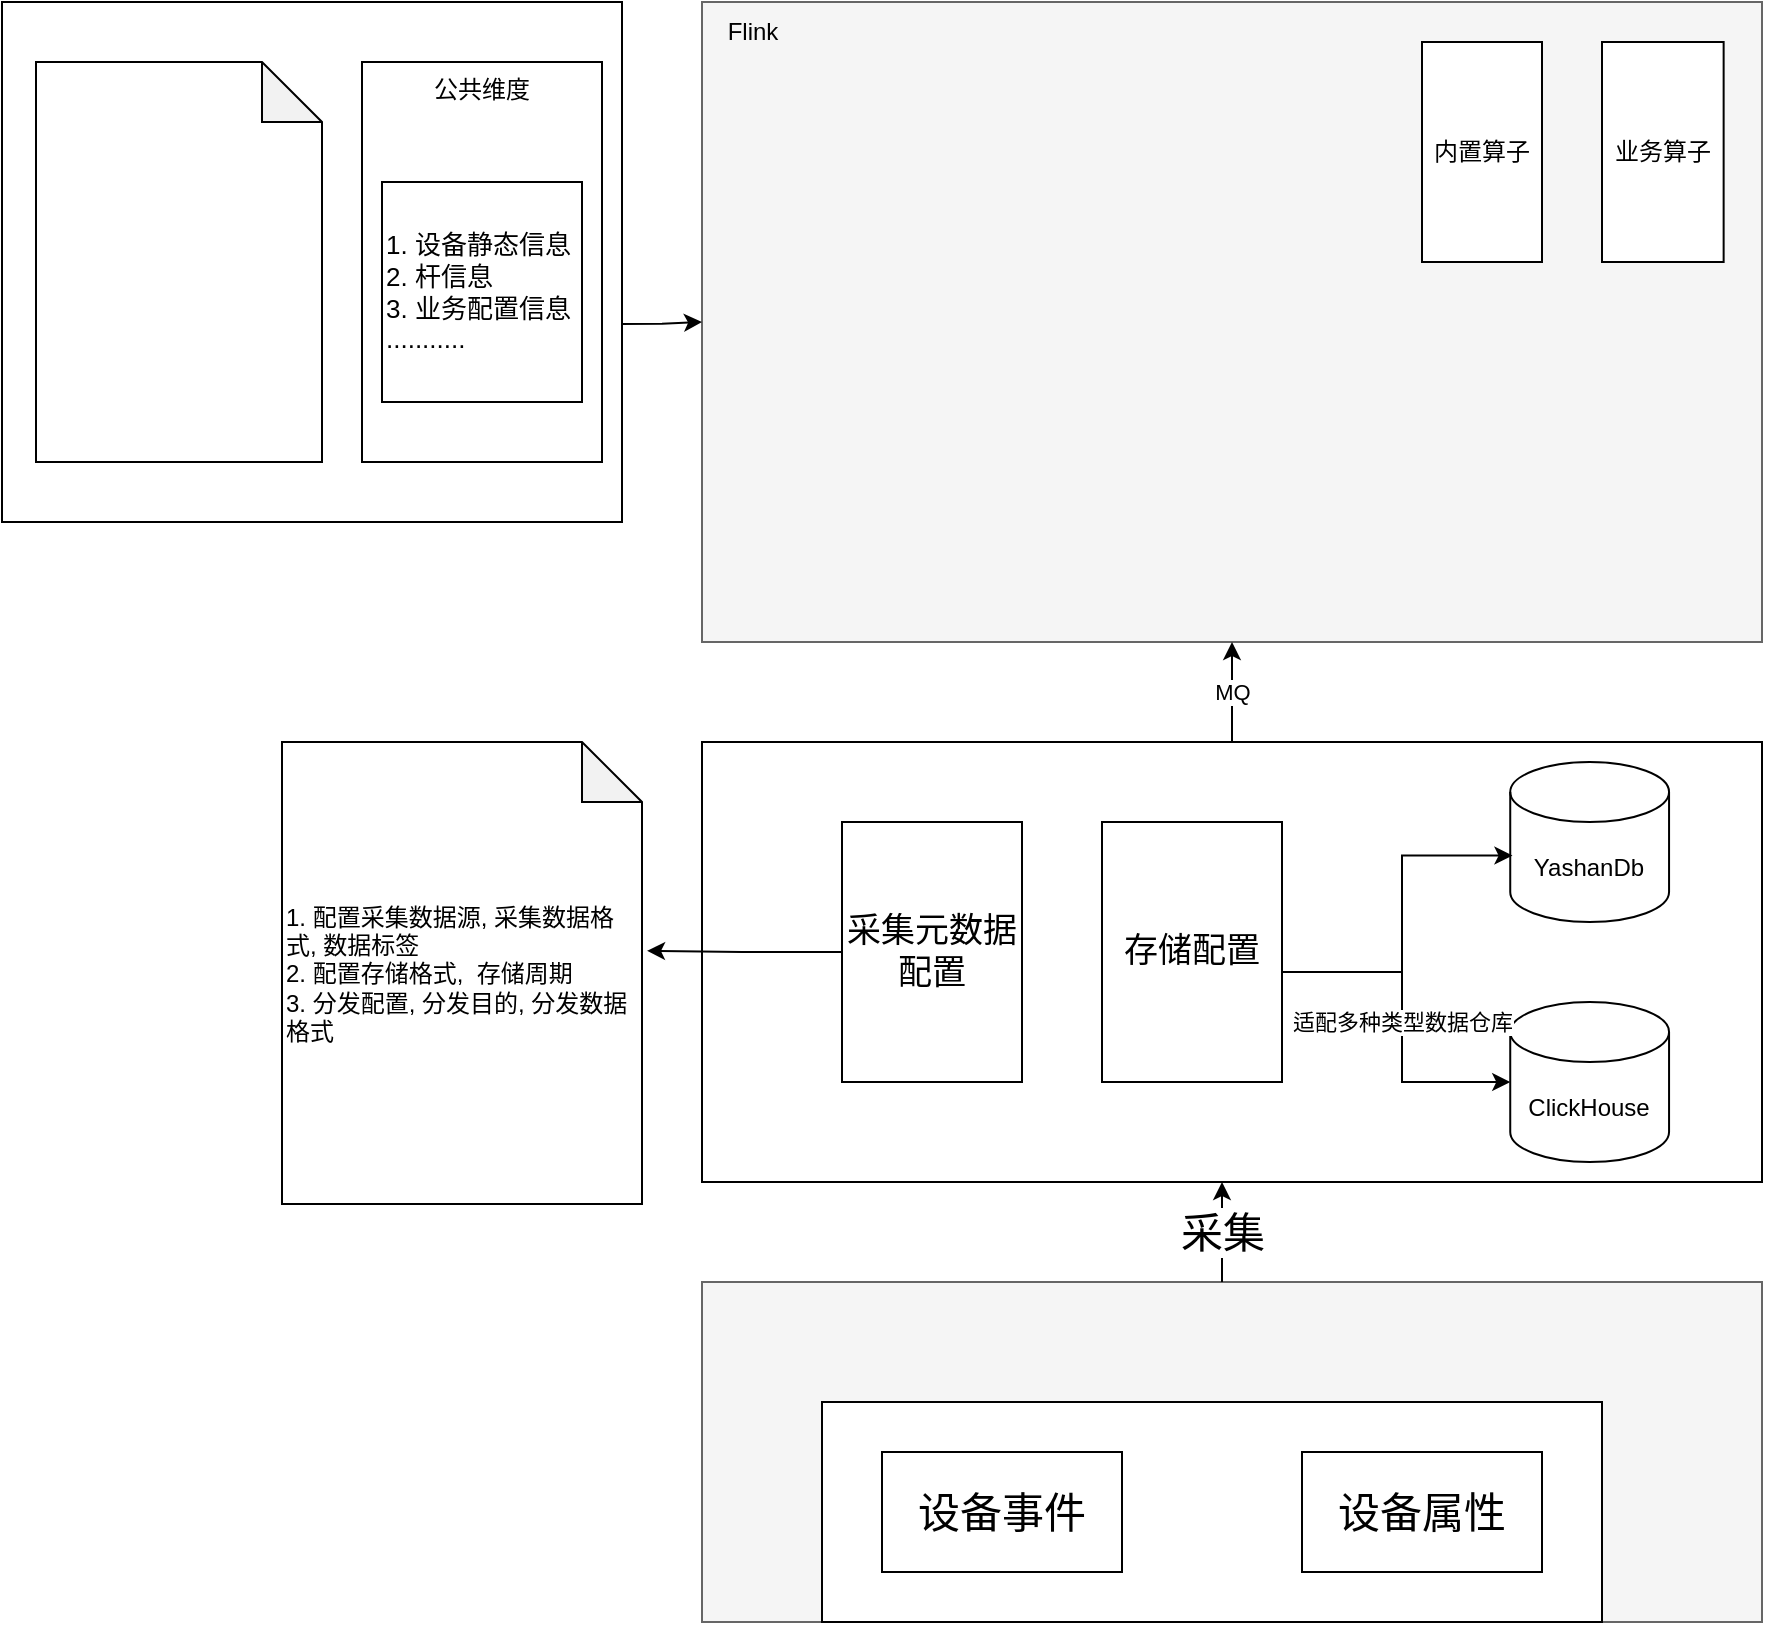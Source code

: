 <mxfile version="21.6.5" type="github">
  <diagram name="第 1 页" id="ryRMONgh2g4YDS1a8t3J">
    <mxGraphModel dx="2555" dy="-206" grid="1" gridSize="10" guides="1" tooltips="1" connect="1" arrows="1" fold="1" page="1" pageScale="1" pageWidth="827" pageHeight="1169" math="0" shadow="0">
      <root>
        <mxCell id="0" />
        <mxCell id="1" parent="0" />
        <mxCell id="hSYeHgHkIvERPk_130jk-10" value="" style="rounded=0;whiteSpace=wrap;html=1;fillColor=#f5f5f5;gradientColor=none;strokeColor=#666666;fontSize=21;movable=1;resizable=1;rotatable=1;deletable=1;editable=1;locked=0;connectable=1;" vertex="1" parent="1">
          <mxGeometry x="-80" y="1260" width="530" height="320" as="geometry" />
        </mxCell>
        <mxCell id="hSYeHgHkIvERPk_130jk-9" value="" style="rounded=0;whiteSpace=wrap;html=1;fillColor=#f5f5f5;gradientColor=none;strokeColor=#666666;fontSize=21;movable=1;resizable=1;rotatable=1;deletable=1;editable=1;locked=0;connectable=1;" vertex="1" parent="1">
          <mxGeometry x="-80" y="1900" width="530" height="170" as="geometry" />
        </mxCell>
        <mxCell id="hSYeHgHkIvERPk_130jk-6" value="采集" style="edgeStyle=orthogonalEdgeStyle;rounded=0;orthogonalLoop=1;jettySize=auto;html=1;entryX=0.5;entryY=1;entryDx=0;entryDy=0;fontSize=21;" edge="1" parent="1">
          <mxGeometry relative="1" as="geometry">
            <mxPoint x="180" y="1900" as="sourcePoint" />
            <mxPoint x="180" y="1850" as="targetPoint" />
          </mxGeometry>
        </mxCell>
        <mxCell id="hSYeHgHkIvERPk_130jk-2" value="" style="rounded=0;whiteSpace=wrap;html=1;" vertex="1" parent="1">
          <mxGeometry x="-20" y="1960" width="390" height="110" as="geometry" />
        </mxCell>
        <mxCell id="hSYeHgHkIvERPk_130jk-3" value="设备事件" style="rounded=0;whiteSpace=wrap;html=1;fontSize=21;" vertex="1" parent="1">
          <mxGeometry x="10" y="1985" width="120" height="60" as="geometry" />
        </mxCell>
        <mxCell id="hSYeHgHkIvERPk_130jk-4" value="设备属性" style="rounded=0;whiteSpace=wrap;html=1;fontSize=21;" vertex="1" parent="1">
          <mxGeometry x="220" y="1985" width="120" height="60" as="geometry" />
        </mxCell>
        <mxCell id="hSYeHgHkIvERPk_130jk-11" value="Flink" style="text;html=1;align=center;verticalAlign=middle;resizable=0;points=[];autosize=1;strokeColor=none;fillColor=none;" vertex="1" parent="1">
          <mxGeometry x="-80" y="1260" width="50" height="30" as="geometry" />
        </mxCell>
        <mxCell id="hSYeHgHkIvERPk_130jk-12" value="内置算子" style="rounded=0;whiteSpace=wrap;html=1;" vertex="1" parent="1">
          <mxGeometry x="280" y="1280" width="60" height="110" as="geometry" />
        </mxCell>
        <mxCell id="hSYeHgHkIvERPk_130jk-13" value="业务算子" style="rounded=0;whiteSpace=wrap;html=1;" vertex="1" parent="1">
          <mxGeometry x="370" y="1280" width="60.82" height="110" as="geometry" />
        </mxCell>
        <mxCell id="hSYeHgHkIvERPk_130jk-17" style="edgeStyle=orthogonalEdgeStyle;rounded=0;orthogonalLoop=1;jettySize=auto;html=1;entryX=0;entryY=0.5;entryDx=0;entryDy=0;exitX=0.997;exitY=0.619;exitDx=0;exitDy=0;exitPerimeter=0;" edge="1" parent="1" source="hSYeHgHkIvERPk_130jk-16" target="hSYeHgHkIvERPk_130jk-10">
          <mxGeometry relative="1" as="geometry" />
        </mxCell>
        <mxCell id="hSYeHgHkIvERPk_130jk-16" value="" style="rounded=0;whiteSpace=wrap;html=1;align=left;fontSize=14;" vertex="1" parent="1">
          <mxGeometry x="-430" y="1260" width="310" height="260" as="geometry" />
        </mxCell>
        <mxCell id="hSYeHgHkIvERPk_130jk-33" value="MQ" style="edgeStyle=orthogonalEdgeStyle;rounded=0;orthogonalLoop=1;jettySize=auto;html=1;entryX=0.5;entryY=1;entryDx=0;entryDy=0;" edge="1" parent="1" source="hSYeHgHkIvERPk_130jk-26" target="hSYeHgHkIvERPk_130jk-10">
          <mxGeometry relative="1" as="geometry" />
        </mxCell>
        <mxCell id="hSYeHgHkIvERPk_130jk-26" value="" style="rounded=0;whiteSpace=wrap;html=1;container=0;" vertex="1" parent="1">
          <mxGeometry x="-80" y="1630" width="530" height="220" as="geometry" />
        </mxCell>
        <mxCell id="hSYeHgHkIvERPk_130jk-18" value="存储配置" style="whiteSpace=wrap;html=1;fontSize=17;rounded=0;" vertex="1" parent="1">
          <mxGeometry x="120" y="1670" width="90" height="130" as="geometry" />
        </mxCell>
        <mxCell id="hSYeHgHkIvERPk_130jk-24" value="YashanDb" style="shape=cylinder3;whiteSpace=wrap;html=1;boundedLbl=1;backgroundOutline=1;size=15;" vertex="1" parent="1">
          <mxGeometry x="324.118" y="1640" width="79.412" height="80" as="geometry" />
        </mxCell>
        <mxCell id="hSYeHgHkIvERPk_130jk-21" style="edgeStyle=orthogonalEdgeStyle;rounded=0;orthogonalLoop=1;jettySize=auto;html=1;entryX=0.014;entryY=0.585;entryDx=0;entryDy=0;entryPerimeter=0;" edge="1" parent="1" source="hSYeHgHkIvERPk_130jk-18" target="hSYeHgHkIvERPk_130jk-24">
          <mxGeometry relative="1" as="geometry">
            <mxPoint x="284.412" y="1690" as="targetPoint" />
            <Array as="points">
              <mxPoint x="270" y="1745" />
              <mxPoint x="270" y="1687" />
            </Array>
          </mxGeometry>
        </mxCell>
        <mxCell id="hSYeHgHkIvERPk_130jk-25" value="ClickHouse" style="shape=cylinder3;whiteSpace=wrap;html=1;boundedLbl=1;backgroundOutline=1;size=15;" vertex="1" parent="1">
          <mxGeometry x="324.118" y="1760" width="79.412" height="80" as="geometry" />
        </mxCell>
        <mxCell id="hSYeHgHkIvERPk_130jk-23" value="适配多种类型数据仓库" style="edgeStyle=orthogonalEdgeStyle;rounded=0;orthogonalLoop=1;jettySize=auto;html=1;entryX=0;entryY=0.5;entryDx=0;entryDy=0;entryPerimeter=0;" edge="1" parent="1" source="hSYeHgHkIvERPk_130jk-18" target="hSYeHgHkIvERPk_130jk-25">
          <mxGeometry relative="1" as="geometry">
            <mxPoint x="284.412" y="1804" as="targetPoint" />
            <Array as="points">
              <mxPoint x="270" y="1745" />
              <mxPoint x="270" y="1800" />
            </Array>
          </mxGeometry>
        </mxCell>
        <mxCell id="hSYeHgHkIvERPk_130jk-32" style="edgeStyle=orthogonalEdgeStyle;rounded=0;orthogonalLoop=1;jettySize=auto;html=1;entryX=1.014;entryY=0.452;entryDx=0;entryDy=0;entryPerimeter=0;" edge="1" parent="1" source="hSYeHgHkIvERPk_130jk-30" target="hSYeHgHkIvERPk_130jk-31">
          <mxGeometry relative="1" as="geometry" />
        </mxCell>
        <mxCell id="hSYeHgHkIvERPk_130jk-30" value="采集元数据配置" style="whiteSpace=wrap;html=1;fontSize=17;rounded=0;" vertex="1" parent="1">
          <mxGeometry x="-10" y="1670" width="90" height="130" as="geometry" />
        </mxCell>
        <mxCell id="hSYeHgHkIvERPk_130jk-31" value="1. 配置采集数据源, 采集数据格式, 数据标签&lt;br&gt;2. 配置存储格式,&amp;nbsp; 存储周期&lt;br&gt;3. 分发配置, 分发目的, 分发数据格式" style="shape=note;whiteSpace=wrap;html=1;backgroundOutline=1;darkOpacity=0.05;align=left;" vertex="1" parent="1">
          <mxGeometry x="-290" y="1630" width="180" height="231" as="geometry" />
        </mxCell>
        <mxCell id="hSYeHgHkIvERPk_130jk-34" value="公共维度&lt;br style=&quot;border-color: var(--border-color); font-size: 14px;&quot;&gt;" style="rounded=0;whiteSpace=wrap;html=1;align=center;verticalAlign=top;" vertex="1" parent="1">
          <mxGeometry x="-250" y="1290" width="120" height="200" as="geometry" />
        </mxCell>
        <mxCell id="hSYeHgHkIvERPk_130jk-35" value="1. 设备静态信息&lt;br style=&quot;border-color: var(--border-color); font-size: 13px;&quot;&gt;&lt;span style=&quot;border-color: var(--border-color); font-size: 13px;&quot;&gt;2. 杆信息&lt;/span&gt;&lt;br style=&quot;border-color: var(--border-color); font-size: 13px;&quot;&gt;&lt;div style=&quot;border-color: var(--border-color); font-size: 13px;&quot;&gt;&lt;span style=&quot;border-color: var(--border-color); background-color: initial; font-size: 13px;&quot;&gt;3. 业务配置信息&lt;/span&gt;&lt;/div&gt;&lt;div style=&quot;border-color: var(--border-color); font-size: 13px;&quot;&gt;&lt;span style=&quot;border-color: var(--border-color); background-color: initial; font-size: 13px;&quot;&gt;...........&lt;/span&gt;&lt;/div&gt;" style="rounded=0;whiteSpace=wrap;html=1;align=left;fontSize=13;" vertex="1" parent="1">
          <mxGeometry x="-240" y="1350" width="100" height="110" as="geometry" />
        </mxCell>
        <mxCell id="hSYeHgHkIvERPk_130jk-36" value="" style="shape=note;whiteSpace=wrap;html=1;backgroundOutline=1;darkOpacity=0.05;" vertex="1" parent="1">
          <mxGeometry x="-413" y="1290" width="143" height="200" as="geometry" />
        </mxCell>
      </root>
    </mxGraphModel>
  </diagram>
</mxfile>
